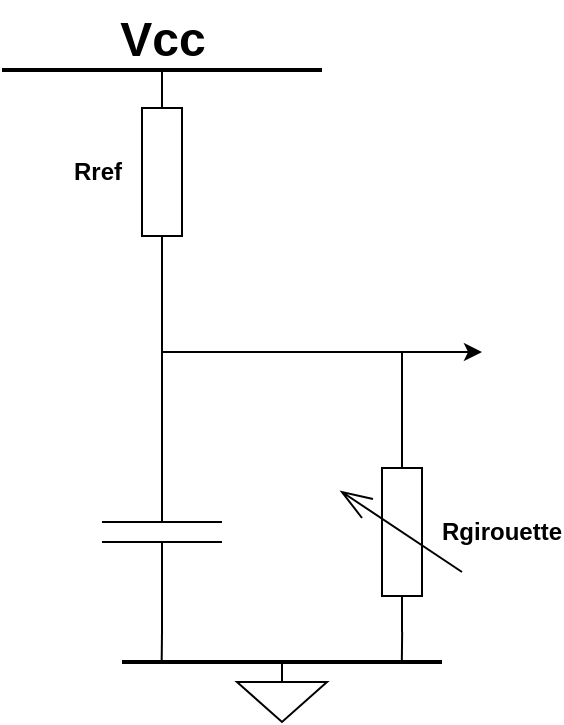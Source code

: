 <mxfile version="14.2.9" type="google"><diagram name="Page-1" id="7e0a89b8-554c-2b80-1dc8-d5c74ca68de4"><mxGraphModel dx="868" dy="450" grid="0" gridSize="10" guides="1" tooltips="1" connect="1" arrows="1" fold="1" page="1" pageScale="1" pageWidth="1100" pageHeight="850" background="#ffffff" math="0" shadow="0"><root><mxCell id="0"/><mxCell id="1" parent="0"/><mxCell id="M8unjS2HHHNIo7j2yQDf-1" value="" style="pointerEvents=1;verticalLabelPosition=bottom;shadow=0;dashed=0;align=center;html=1;verticalAlign=top;shape=mxgraph.electrical.resistors.variable_resistor_1;direction=north;" vertex="1" parent="1"><mxGeometry x="530" y="240" width="60" height="100" as="geometry"/></mxCell><mxCell id="M8unjS2HHHNIo7j2yQDf-2" value="" style="pointerEvents=1;verticalLabelPosition=bottom;shadow=0;dashed=0;align=center;html=1;verticalAlign=top;shape=mxgraph.electrical.capacitors.capacitor_1;direction=south;" vertex="1" parent="1"><mxGeometry x="410" y="240" width="60" height="100" as="geometry"/></mxCell><mxCell id="M8unjS2HHHNIo7j2yQDf-3" value="" style="pointerEvents=1;verticalLabelPosition=bottom;shadow=0;dashed=0;align=center;html=1;verticalAlign=top;shape=mxgraph.electrical.resistors.resistor_1;direction=south;" vertex="1" parent="1"><mxGeometry x="430" y="60" width="20" height="100" as="geometry"/></mxCell><mxCell id="M8unjS2HHHNIo7j2yQDf-4" value="" style="endArrow=none;html=1;entryX=1;entryY=0.5;entryDx=0;entryDy=0;entryPerimeter=0;exitX=0;exitY=0.5;exitDx=0;exitDy=0;exitPerimeter=0;" edge="1" parent="1" source="M8unjS2HHHNIo7j2yQDf-2" target="M8unjS2HHHNIo7j2yQDf-3"><mxGeometry width="50" height="50" relative="1" as="geometry"><mxPoint x="520" y="260" as="sourcePoint"/><mxPoint x="570" y="210" as="targetPoint"/></mxGeometry></mxCell><mxCell id="M8unjS2HHHNIo7j2yQDf-5" value="" style="endArrow=none;html=1;" edge="1" parent="1"><mxGeometry width="50" height="50" relative="1" as="geometry"><mxPoint x="440" y="200" as="sourcePoint"/><mxPoint x="560" y="200" as="targetPoint"/><Array as="points"><mxPoint x="500" y="200"/></Array></mxGeometry></mxCell><mxCell id="M8unjS2HHHNIo7j2yQDf-6" value="" style="endArrow=none;html=1;exitX=1;exitY=0.5;exitDx=0;exitDy=0;exitPerimeter=0;" edge="1" parent="1" source="M8unjS2HHHNIo7j2yQDf-1"><mxGeometry width="50" height="50" relative="1" as="geometry"><mxPoint x="520" y="260" as="sourcePoint"/><mxPoint x="560" y="200" as="targetPoint"/></mxGeometry></mxCell><mxCell id="M8unjS2HHHNIo7j2yQDf-8" value="" style="endArrow=classic;html=1;" edge="1" parent="1"><mxGeometry width="50" height="50" relative="1" as="geometry"><mxPoint x="560" y="200" as="sourcePoint"/><mxPoint x="600" y="200" as="targetPoint"/></mxGeometry></mxCell><mxCell id="M8unjS2HHHNIo7j2yQDf-11" value="" style="line;strokeWidth=2;html=1;" vertex="1" parent="1"><mxGeometry x="360" y="54" width="160" height="10" as="geometry"/></mxCell><mxCell id="M8unjS2HHHNIo7j2yQDf-12" value="Vcc" style="text;strokeColor=none;fillColor=none;html=1;fontSize=24;fontStyle=1;verticalAlign=middle;align=center;" vertex="1" parent="1"><mxGeometry x="390" y="24" width="100" height="40" as="geometry"/></mxCell><mxCell id="M8unjS2HHHNIo7j2yQDf-13" value="" style="line;strokeWidth=2;html=1;" vertex="1" parent="1"><mxGeometry x="420" y="350" width="160" height="10" as="geometry"/></mxCell><mxCell id="M8unjS2HHHNIo7j2yQDf-15" value="" style="pointerEvents=1;verticalLabelPosition=bottom;shadow=0;dashed=0;align=center;html=1;verticalAlign=top;shape=mxgraph.electrical.signal_sources.signal_ground;" vertex="1" parent="1"><mxGeometry x="477.5" y="355" width="45" height="30" as="geometry"/></mxCell><mxCell id="M8unjS2HHHNIo7j2yQDf-20" value="" style="endArrow=none;html=1;exitX=0.124;exitY=0.453;exitDx=0;exitDy=0;exitPerimeter=0;" edge="1" parent="1" source="M8unjS2HHHNIo7j2yQDf-13"><mxGeometry width="50" height="50" relative="1" as="geometry"><mxPoint x="390" y="390" as="sourcePoint"/><mxPoint x="440" y="340" as="targetPoint"/></mxGeometry></mxCell><mxCell id="M8unjS2HHHNIo7j2yQDf-21" value="" style="endArrow=none;html=1;exitX=0.124;exitY=0.453;exitDx=0;exitDy=0;exitPerimeter=0;" edge="1" parent="1"><mxGeometry width="50" height="50" relative="1" as="geometry"><mxPoint x="559.92" y="354.53" as="sourcePoint"/><mxPoint x="560.08" y="340" as="targetPoint"/></mxGeometry></mxCell><mxCell id="M8unjS2HHHNIo7j2yQDf-26" value="Rref" style="text;html=1;strokeColor=none;fillColor=none;align=center;verticalAlign=middle;whiteSpace=wrap;rounded=0;fontStyle=1" vertex="1" parent="1"><mxGeometry x="388" y="100" width="40" height="20" as="geometry"/></mxCell><mxCell id="M8unjS2HHHNIo7j2yQDf-27" value="Rgirouette" style="text;html=1;strokeColor=none;fillColor=none;align=center;verticalAlign=middle;whiteSpace=wrap;rounded=0;fontStyle=1" vertex="1" parent="1"><mxGeometry x="590" y="280" width="40" height="20" as="geometry"/></mxCell></root></mxGraphModel></diagram></mxfile>